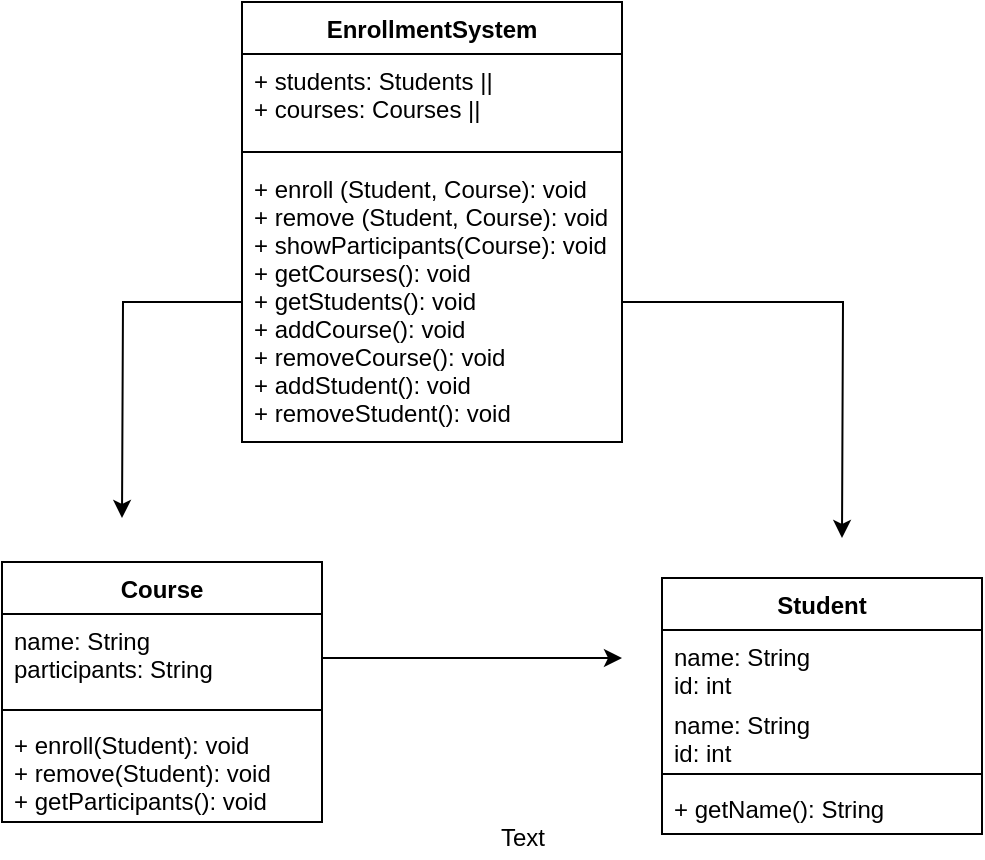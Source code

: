 <mxfile version="13.7.6" type="github">
  <diagram id="nkIvSxNbzmWgJdcHDm_h" name="Page-1">
    <mxGraphModel dx="1038" dy="580" grid="1" gridSize="10" guides="1" tooltips="1" connect="1" arrows="1" fold="1" page="1" pageScale="1" pageWidth="827" pageHeight="1169" math="0" shadow="0">
      <root>
        <mxCell id="0" />
        <mxCell id="1" parent="0" />
        <mxCell id="5xa-9oWxoMziLfprim7N-1" value="EnrollmentSystem" style="swimlane;fontStyle=1;align=center;verticalAlign=top;childLayout=stackLayout;horizontal=1;startSize=26;horizontalStack=0;resizeParent=1;resizeParentMax=0;resizeLast=0;collapsible=1;marginBottom=0;" vertex="1" parent="1">
          <mxGeometry x="330" y="262" width="190" height="220" as="geometry" />
        </mxCell>
        <mxCell id="5xa-9oWxoMziLfprim7N-2" value="+ students: Students ||&#xa;+ courses: Courses ||" style="text;strokeColor=none;fillColor=none;align=left;verticalAlign=top;spacingLeft=4;spacingRight=4;overflow=hidden;rotatable=0;points=[[0,0.5],[1,0.5]];portConstraint=eastwest;" vertex="1" parent="5xa-9oWxoMziLfprim7N-1">
          <mxGeometry y="26" width="190" height="44" as="geometry" />
        </mxCell>
        <mxCell id="5xa-9oWxoMziLfprim7N-3" value="" style="line;strokeWidth=1;fillColor=none;align=left;verticalAlign=middle;spacingTop=-1;spacingLeft=3;spacingRight=3;rotatable=0;labelPosition=right;points=[];portConstraint=eastwest;" vertex="1" parent="5xa-9oWxoMziLfprim7N-1">
          <mxGeometry y="70" width="190" height="10" as="geometry" />
        </mxCell>
        <mxCell id="5xa-9oWxoMziLfprim7N-4" value="+ enroll (Student, Course): void&#xa;+ remove (Student, Course): void&#xa;+ showParticipants(Course): void&#xa;+ getCourses(): void&#xa;+ getStudents(): void&#xa;+ addCourse(): void&#xa;+ removeCourse(): void&#xa;+ addStudent(): void&#xa;+ removeStudent(): void" style="text;strokeColor=none;fillColor=none;align=left;verticalAlign=top;spacingLeft=4;spacingRight=4;overflow=hidden;rotatable=0;points=[[0,0.5],[1,0.5]];portConstraint=eastwest;" vertex="1" parent="5xa-9oWxoMziLfprim7N-1">
          <mxGeometry y="80" width="190" height="140" as="geometry" />
        </mxCell>
        <mxCell id="5xa-9oWxoMziLfprim7N-14" value="Course" style="swimlane;fontStyle=1;align=center;verticalAlign=top;childLayout=stackLayout;horizontal=1;startSize=26;horizontalStack=0;resizeParent=1;resizeParentMax=0;resizeLast=0;collapsible=1;marginBottom=0;" vertex="1" parent="1">
          <mxGeometry x="210" y="542" width="160" height="130" as="geometry" />
        </mxCell>
        <mxCell id="5xa-9oWxoMziLfprim7N-15" value="name: String&#xa;participants: String" style="text;strokeColor=none;fillColor=none;align=left;verticalAlign=top;spacingLeft=4;spacingRight=4;overflow=hidden;rotatable=0;points=[[0,0.5],[1,0.5]];portConstraint=eastwest;" vertex="1" parent="5xa-9oWxoMziLfprim7N-14">
          <mxGeometry y="26" width="160" height="44" as="geometry" />
        </mxCell>
        <mxCell id="5xa-9oWxoMziLfprim7N-16" value="" style="line;strokeWidth=1;fillColor=none;align=left;verticalAlign=middle;spacingTop=-1;spacingLeft=3;spacingRight=3;rotatable=0;labelPosition=right;points=[];portConstraint=eastwest;" vertex="1" parent="5xa-9oWxoMziLfprim7N-14">
          <mxGeometry y="70" width="160" height="8" as="geometry" />
        </mxCell>
        <mxCell id="5xa-9oWxoMziLfprim7N-17" value="+ enroll(Student): void&#xa;+ remove(Student): void&#xa;+ getParticipants(): void" style="text;strokeColor=none;fillColor=none;align=left;verticalAlign=top;spacingLeft=4;spacingRight=4;overflow=hidden;rotatable=0;points=[[0,0.5],[1,0.5]];portConstraint=eastwest;" vertex="1" parent="5xa-9oWxoMziLfprim7N-14">
          <mxGeometry y="78" width="160" height="52" as="geometry" />
        </mxCell>
        <mxCell id="5xa-9oWxoMziLfprim7N-21" style="edgeStyle=orthogonalEdgeStyle;rounded=0;orthogonalLoop=1;jettySize=auto;html=1;" edge="1" parent="1" source="5xa-9oWxoMziLfprim7N-15">
          <mxGeometry relative="1" as="geometry">
            <mxPoint x="520" y="590" as="targetPoint" />
            <Array as="points">
              <mxPoint x="510" y="590" />
            </Array>
          </mxGeometry>
        </mxCell>
        <mxCell id="5xa-9oWxoMziLfprim7N-31" value="Text" style="text;html=1;align=center;verticalAlign=middle;resizable=0;points=[];autosize=1;" vertex="1" parent="1">
          <mxGeometry x="450" y="670" width="40" height="20" as="geometry" />
        </mxCell>
        <mxCell id="5xa-9oWxoMziLfprim7N-26" value="Student" style="swimlane;fontStyle=1;align=center;verticalAlign=top;childLayout=stackLayout;horizontal=1;startSize=26;horizontalStack=0;resizeParent=1;resizeParentMax=0;resizeLast=0;collapsible=1;marginBottom=0;" vertex="1" parent="1">
          <mxGeometry x="540" y="550" width="160" height="128" as="geometry" />
        </mxCell>
        <mxCell id="5xa-9oWxoMziLfprim7N-30" value="name: String&#xa;id: int" style="text;strokeColor=none;fillColor=none;align=left;verticalAlign=top;spacingLeft=4;spacingRight=4;overflow=hidden;rotatable=0;points=[[0,0.5],[1,0.5]];portConstraint=eastwest;" vertex="1" parent="5xa-9oWxoMziLfprim7N-26">
          <mxGeometry y="26" width="160" height="34" as="geometry" />
        </mxCell>
        <mxCell id="5xa-9oWxoMziLfprim7N-27" value="name: String&#xa;id: int" style="text;strokeColor=none;fillColor=none;align=left;verticalAlign=top;spacingLeft=4;spacingRight=4;overflow=hidden;rotatable=0;points=[[0,0.5],[1,0.5]];portConstraint=eastwest;" vertex="1" parent="5xa-9oWxoMziLfprim7N-26">
          <mxGeometry y="60" width="160" height="34" as="geometry" />
        </mxCell>
        <mxCell id="5xa-9oWxoMziLfprim7N-28" value="" style="line;strokeWidth=1;fillColor=none;align=left;verticalAlign=middle;spacingTop=-1;spacingLeft=3;spacingRight=3;rotatable=0;labelPosition=right;points=[];portConstraint=eastwest;" vertex="1" parent="5xa-9oWxoMziLfprim7N-26">
          <mxGeometry y="94" width="160" height="8" as="geometry" />
        </mxCell>
        <mxCell id="5xa-9oWxoMziLfprim7N-29" value="+ getName(): String" style="text;strokeColor=none;fillColor=none;align=left;verticalAlign=top;spacingLeft=4;spacingRight=4;overflow=hidden;rotatable=0;points=[[0,0.5],[1,0.5]];portConstraint=eastwest;" vertex="1" parent="5xa-9oWxoMziLfprim7N-26">
          <mxGeometry y="102" width="160" height="26" as="geometry" />
        </mxCell>
        <mxCell id="5xa-9oWxoMziLfprim7N-35" style="edgeStyle=orthogonalEdgeStyle;rounded=0;orthogonalLoop=1;jettySize=auto;html=1;" edge="1" parent="1" source="5xa-9oWxoMziLfprim7N-4">
          <mxGeometry relative="1" as="geometry">
            <mxPoint x="630" y="530" as="targetPoint" />
          </mxGeometry>
        </mxCell>
        <mxCell id="5xa-9oWxoMziLfprim7N-36" style="edgeStyle=orthogonalEdgeStyle;rounded=0;orthogonalLoop=1;jettySize=auto;html=1;" edge="1" parent="1" source="5xa-9oWxoMziLfprim7N-4">
          <mxGeometry relative="1" as="geometry">
            <mxPoint x="270" y="520" as="targetPoint" />
          </mxGeometry>
        </mxCell>
      </root>
    </mxGraphModel>
  </diagram>
</mxfile>
